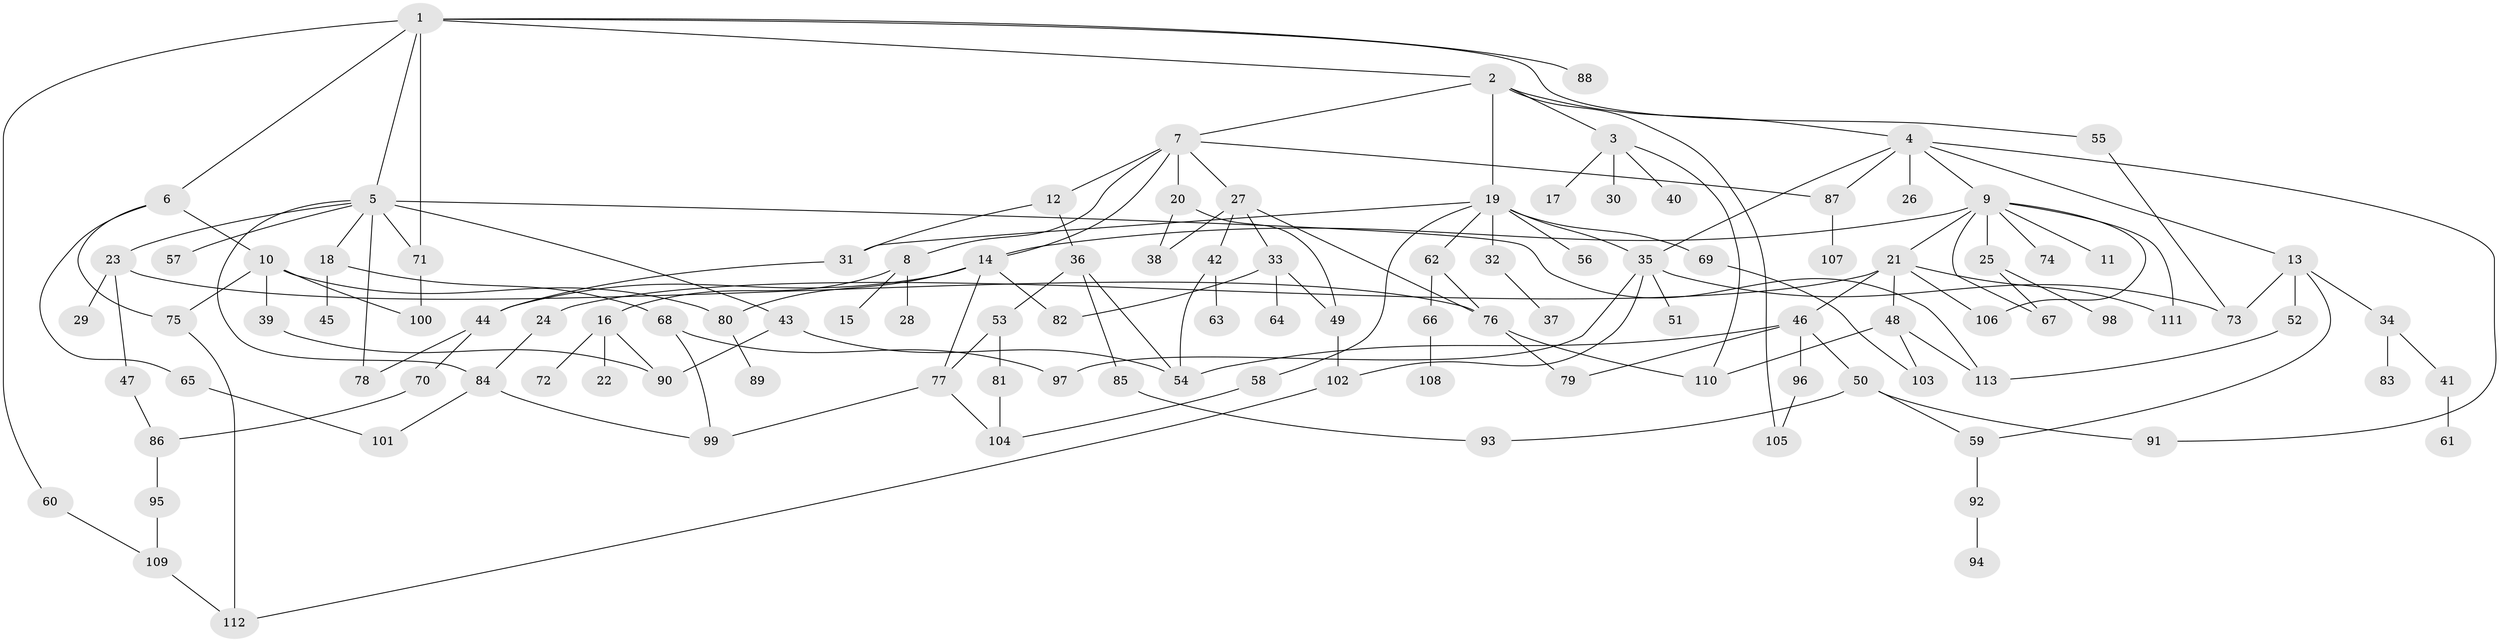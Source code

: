 // Generated by graph-tools (version 1.1) at 2025/41/03/09/25 04:41:40]
// undirected, 113 vertices, 160 edges
graph export_dot {
graph [start="1"]
  node [color=gray90,style=filled];
  1;
  2;
  3;
  4;
  5;
  6;
  7;
  8;
  9;
  10;
  11;
  12;
  13;
  14;
  15;
  16;
  17;
  18;
  19;
  20;
  21;
  22;
  23;
  24;
  25;
  26;
  27;
  28;
  29;
  30;
  31;
  32;
  33;
  34;
  35;
  36;
  37;
  38;
  39;
  40;
  41;
  42;
  43;
  44;
  45;
  46;
  47;
  48;
  49;
  50;
  51;
  52;
  53;
  54;
  55;
  56;
  57;
  58;
  59;
  60;
  61;
  62;
  63;
  64;
  65;
  66;
  67;
  68;
  69;
  70;
  71;
  72;
  73;
  74;
  75;
  76;
  77;
  78;
  79;
  80;
  81;
  82;
  83;
  84;
  85;
  86;
  87;
  88;
  89;
  90;
  91;
  92;
  93;
  94;
  95;
  96;
  97;
  98;
  99;
  100;
  101;
  102;
  103;
  104;
  105;
  106;
  107;
  108;
  109;
  110;
  111;
  112;
  113;
  1 -- 2;
  1 -- 5;
  1 -- 6;
  1 -- 55;
  1 -- 60;
  1 -- 71;
  1 -- 88;
  2 -- 3;
  2 -- 4;
  2 -- 7;
  2 -- 19;
  2 -- 105;
  3 -- 17;
  3 -- 30;
  3 -- 40;
  3 -- 110;
  4 -- 9;
  4 -- 13;
  4 -- 26;
  4 -- 91;
  4 -- 35;
  4 -- 87;
  5 -- 18;
  5 -- 23;
  5 -- 43;
  5 -- 57;
  5 -- 84;
  5 -- 113;
  5 -- 78;
  5 -- 71;
  6 -- 10;
  6 -- 65;
  6 -- 75;
  7 -- 8;
  7 -- 12;
  7 -- 20;
  7 -- 27;
  7 -- 87;
  7 -- 14;
  8 -- 15;
  8 -- 16;
  8 -- 28;
  9 -- 11;
  9 -- 14;
  9 -- 21;
  9 -- 25;
  9 -- 67;
  9 -- 74;
  9 -- 106;
  9 -- 111;
  10 -- 39;
  10 -- 80;
  10 -- 100;
  10 -- 75;
  12 -- 36;
  12 -- 31;
  13 -- 34;
  13 -- 52;
  13 -- 59;
  13 -- 73;
  14 -- 44;
  14 -- 80;
  14 -- 82;
  14 -- 77;
  16 -- 22;
  16 -- 72;
  16 -- 90;
  18 -- 45;
  18 -- 68;
  19 -- 31;
  19 -- 32;
  19 -- 35;
  19 -- 56;
  19 -- 58;
  19 -- 62;
  19 -- 69;
  20 -- 49;
  20 -- 38;
  21 -- 24;
  21 -- 46;
  21 -- 48;
  21 -- 111;
  21 -- 106;
  23 -- 29;
  23 -- 47;
  23 -- 76;
  24 -- 84;
  25 -- 98;
  25 -- 67;
  27 -- 33;
  27 -- 38;
  27 -- 42;
  27 -- 76;
  31 -- 44;
  32 -- 37;
  33 -- 64;
  33 -- 82;
  33 -- 49;
  34 -- 41;
  34 -- 83;
  35 -- 51;
  35 -- 97;
  35 -- 102;
  35 -- 73;
  36 -- 53;
  36 -- 85;
  36 -- 54;
  39 -- 90;
  41 -- 61;
  42 -- 63;
  42 -- 54;
  43 -- 54;
  43 -- 90;
  44 -- 70;
  44 -- 78;
  46 -- 50;
  46 -- 96;
  46 -- 79;
  46 -- 54;
  47 -- 86;
  48 -- 103;
  48 -- 113;
  48 -- 110;
  49 -- 102;
  50 -- 93;
  50 -- 91;
  50 -- 59;
  52 -- 113;
  53 -- 77;
  53 -- 81;
  55 -- 73;
  58 -- 104;
  59 -- 92;
  60 -- 109;
  62 -- 66;
  62 -- 76;
  65 -- 101;
  66 -- 108;
  68 -- 97;
  68 -- 99;
  69 -- 103;
  70 -- 86;
  71 -- 100;
  75 -- 112;
  76 -- 79;
  76 -- 110;
  77 -- 104;
  77 -- 99;
  80 -- 89;
  81 -- 104;
  84 -- 99;
  84 -- 101;
  85 -- 93;
  86 -- 95;
  87 -- 107;
  92 -- 94;
  95 -- 109;
  96 -- 105;
  102 -- 112;
  109 -- 112;
}
